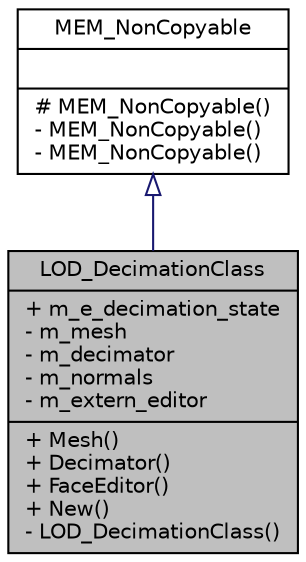 digraph G
{
  edge [fontname="Helvetica",fontsize="10",labelfontname="Helvetica",labelfontsize="10"];
  node [fontname="Helvetica",fontsize="10",shape=record];
  Node1 [label="{LOD_DecimationClass\n|+ m_e_decimation_state\l- m_mesh\l- m_decimator\l- m_normals\l- m_extern_editor\l|+ Mesh()\l+ Decimator()\l+ FaceEditor()\l+ New()\l- LOD_DecimationClass()\l}",height=0.2,width=0.4,color="black", fillcolor="grey75", style="filled" fontcolor="black"];
  Node2 -> Node1 [dir=back,color="midnightblue",fontsize="10",style="solid",arrowtail="empty",fontname="Helvetica"];
  Node2 [label="{MEM_NonCopyable\n||# MEM_NonCopyable()\l- MEM_NonCopyable()\l- MEM_NonCopyable()\l}",height=0.2,width=0.4,color="black", fillcolor="white", style="filled",URL="$d0/d40/classMEM__NonCopyable.html"];
}
